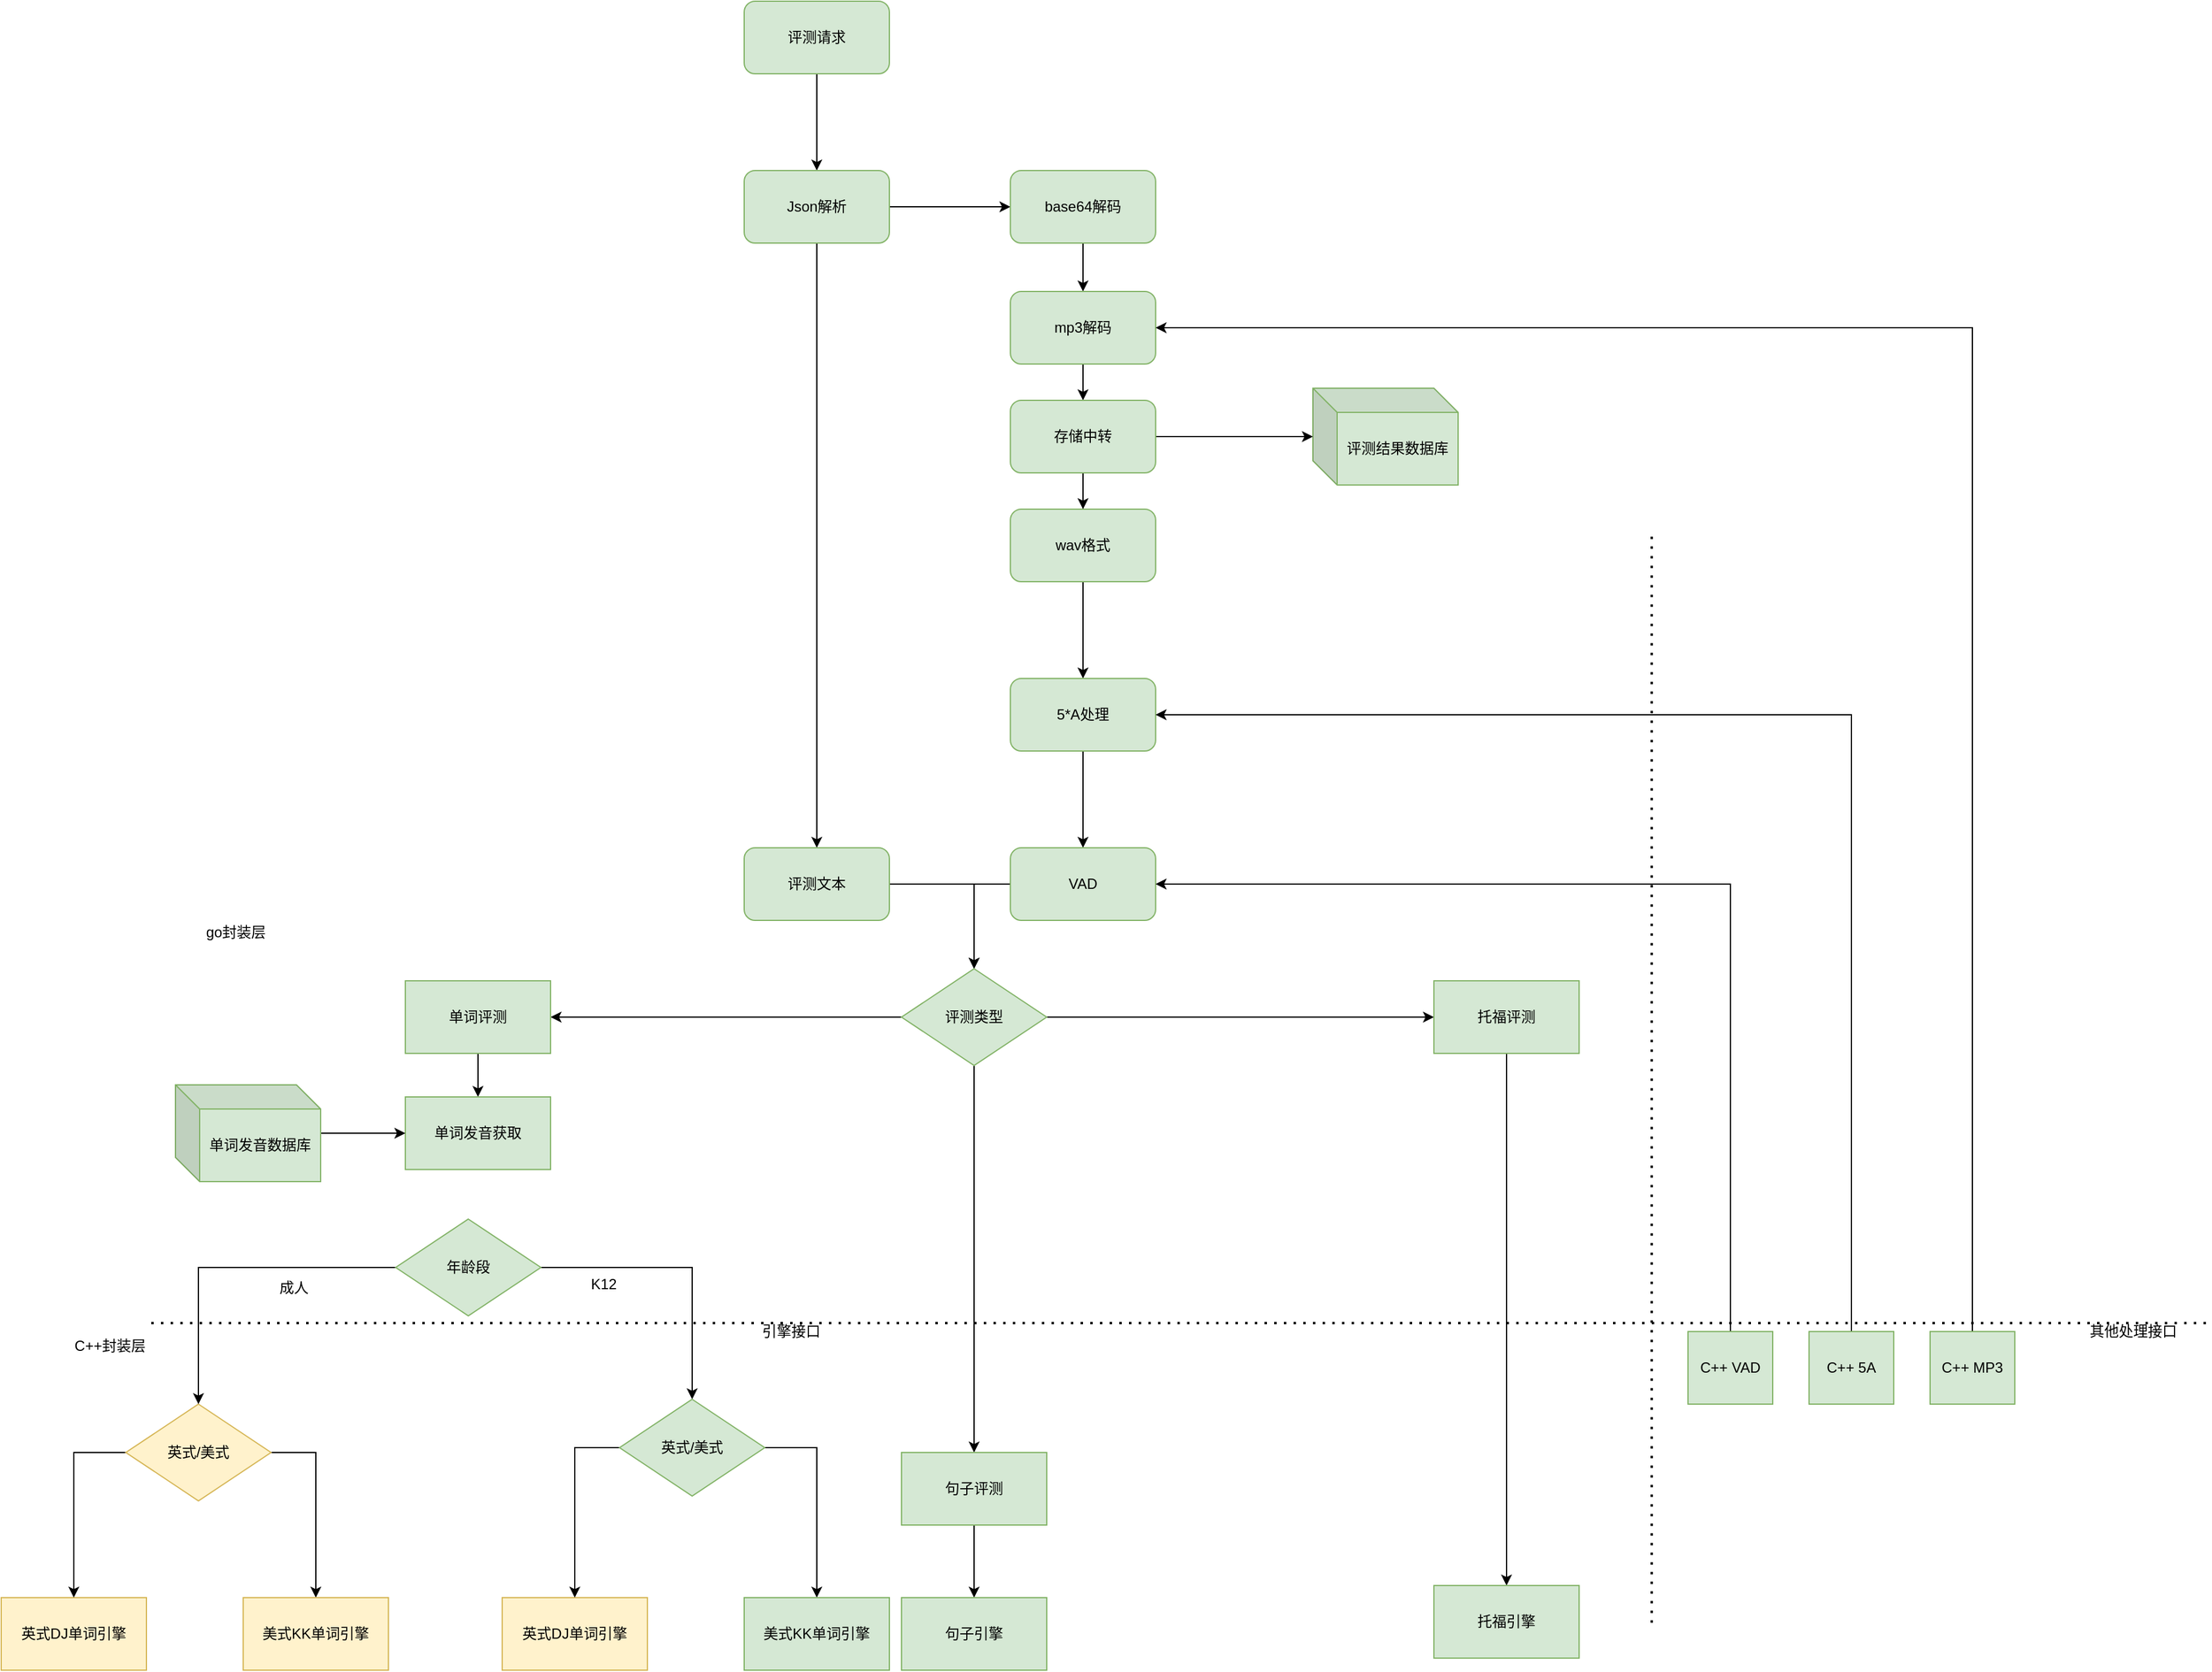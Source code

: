 <mxfile version="14.6.13" type="github">
  <diagram id="GKwxY_lBK4zhZFqIIOxg" name="Page-1">
    <mxGraphModel dx="4850" dy="780" grid="0" gridSize="10" guides="1" tooltips="1" connect="1" arrows="1" fold="1" page="1" pageScale="1" pageWidth="3300" pageHeight="4681" math="0" shadow="0">
      <root>
        <mxCell id="0" />
        <mxCell id="1" parent="0" />
        <mxCell id="vqaIO9CHBxHanWcZBEk2-3" value="" style="edgeStyle=orthogonalEdgeStyle;rounded=0;orthogonalLoop=1;jettySize=auto;html=1;" parent="1" source="vqaIO9CHBxHanWcZBEk2-1" target="vqaIO9CHBxHanWcZBEk2-2" edge="1">
          <mxGeometry relative="1" as="geometry" />
        </mxCell>
        <mxCell id="vqaIO9CHBxHanWcZBEk2-1" value="评测请求" style="rounded=1;whiteSpace=wrap;html=1;fillColor=#d5e8d4;strokeColor=#82b366;" parent="1" vertex="1">
          <mxGeometry x="490" y="190" width="120" height="60" as="geometry" />
        </mxCell>
        <mxCell id="vqaIO9CHBxHanWcZBEk2-5" value="" style="edgeStyle=orthogonalEdgeStyle;rounded=0;orthogonalLoop=1;jettySize=auto;html=1;" parent="1" source="vqaIO9CHBxHanWcZBEk2-2" target="vqaIO9CHBxHanWcZBEk2-4" edge="1">
          <mxGeometry relative="1" as="geometry" />
        </mxCell>
        <mxCell id="vqaIO9CHBxHanWcZBEk2-18" value="" style="edgeStyle=orthogonalEdgeStyle;rounded=0;orthogonalLoop=1;jettySize=auto;html=1;" parent="1" source="vqaIO9CHBxHanWcZBEk2-2" target="vqaIO9CHBxHanWcZBEk2-17" edge="1">
          <mxGeometry relative="1" as="geometry" />
        </mxCell>
        <mxCell id="vqaIO9CHBxHanWcZBEk2-2" value="Json解析" style="whiteSpace=wrap;html=1;rounded=1;fillColor=#d5e8d4;strokeColor=#82b366;" parent="1" vertex="1">
          <mxGeometry x="490" y="330" width="120" height="60" as="geometry" />
        </mxCell>
        <mxCell id="vqaIO9CHBxHanWcZBEk2-7" value="" style="edgeStyle=orthogonalEdgeStyle;rounded=0;orthogonalLoop=1;jettySize=auto;html=1;" parent="1" source="vqaIO9CHBxHanWcZBEk2-4" target="vqaIO9CHBxHanWcZBEk2-6" edge="1">
          <mxGeometry relative="1" as="geometry" />
        </mxCell>
        <mxCell id="vqaIO9CHBxHanWcZBEk2-4" value="base64解码" style="rounded=1;whiteSpace=wrap;html=1;fillColor=#d5e8d4;strokeColor=#82b366;" parent="1" vertex="1">
          <mxGeometry x="710" y="330" width="120" height="60" as="geometry" />
        </mxCell>
        <mxCell id="bhSyaD4v2kzt_ue01UzE-8" style="edgeStyle=orthogonalEdgeStyle;rounded=0;orthogonalLoop=1;jettySize=auto;html=1;entryX=0.5;entryY=0;entryDx=0;entryDy=0;" edge="1" parent="1" source="vqaIO9CHBxHanWcZBEk2-6" target="bhSyaD4v2kzt_ue01UzE-7">
          <mxGeometry relative="1" as="geometry" />
        </mxCell>
        <mxCell id="vqaIO9CHBxHanWcZBEk2-6" value="mp3解码" style="whiteSpace=wrap;html=1;rounded=1;fillColor=#d5e8d4;strokeColor=#82b366;" parent="1" vertex="1">
          <mxGeometry x="710" y="430" width="120" height="60" as="geometry" />
        </mxCell>
        <mxCell id="vqaIO9CHBxHanWcZBEk2-8" value="评测结果数据库" style="shape=cube;whiteSpace=wrap;html=1;boundedLbl=1;backgroundOutline=1;darkOpacity=0.05;darkOpacity2=0.1;fillColor=#d5e8d4;strokeColor=#82b366;" parent="1" vertex="1">
          <mxGeometry x="960" y="510" width="120" height="80" as="geometry" />
        </mxCell>
        <mxCell id="vqaIO9CHBxHanWcZBEk2-10" value="" style="endArrow=none;dashed=1;html=1;dashPattern=1 3;strokeWidth=2;" parent="1" edge="1">
          <mxGeometry width="50" height="50" relative="1" as="geometry">
            <mxPoint y="1283" as="sourcePoint" />
            <mxPoint x="1700" y="1283" as="targetPoint" />
          </mxGeometry>
        </mxCell>
        <mxCell id="vqaIO9CHBxHanWcZBEk2-14" value="" style="edgeStyle=orthogonalEdgeStyle;rounded=0;orthogonalLoop=1;jettySize=auto;html=1;" parent="1" source="vqaIO9CHBxHanWcZBEk2-11" target="vqaIO9CHBxHanWcZBEk2-13" edge="1">
          <mxGeometry relative="1" as="geometry" />
        </mxCell>
        <mxCell id="vqaIO9CHBxHanWcZBEk2-11" value="wav格式" style="whiteSpace=wrap;html=1;rounded=1;fillColor=#d5e8d4;strokeColor=#82b366;" parent="1" vertex="1">
          <mxGeometry x="710" y="610" width="120" height="60" as="geometry" />
        </mxCell>
        <mxCell id="vqaIO9CHBxHanWcZBEk2-16" value="" style="edgeStyle=orthogonalEdgeStyle;rounded=0;orthogonalLoop=1;jettySize=auto;html=1;" parent="1" source="vqaIO9CHBxHanWcZBEk2-13" target="vqaIO9CHBxHanWcZBEk2-15" edge="1">
          <mxGeometry relative="1" as="geometry" />
        </mxCell>
        <mxCell id="vqaIO9CHBxHanWcZBEk2-13" value="5*A处理" style="whiteSpace=wrap;html=1;rounded=1;fillColor=#d5e8d4;strokeColor=#82b366;" parent="1" vertex="1">
          <mxGeometry x="710" y="750" width="120" height="60" as="geometry" />
        </mxCell>
        <mxCell id="vqaIO9CHBxHanWcZBEk2-21" style="edgeStyle=orthogonalEdgeStyle;rounded=0;orthogonalLoop=1;jettySize=auto;html=1;entryX=0.5;entryY=0;entryDx=0;entryDy=0;" parent="1" source="vqaIO9CHBxHanWcZBEk2-15" target="vqaIO9CHBxHanWcZBEk2-19" edge="1">
          <mxGeometry relative="1" as="geometry">
            <Array as="points">
              <mxPoint x="680" y="920" />
            </Array>
          </mxGeometry>
        </mxCell>
        <mxCell id="vqaIO9CHBxHanWcZBEk2-15" value="VAD" style="whiteSpace=wrap;html=1;rounded=1;fillColor=#d5e8d4;strokeColor=#82b366;" parent="1" vertex="1">
          <mxGeometry x="710" y="890" width="120" height="60" as="geometry" />
        </mxCell>
        <mxCell id="vqaIO9CHBxHanWcZBEk2-20" style="edgeStyle=orthogonalEdgeStyle;rounded=0;orthogonalLoop=1;jettySize=auto;html=1;entryX=0.5;entryY=0;entryDx=0;entryDy=0;" parent="1" source="vqaIO9CHBxHanWcZBEk2-17" target="vqaIO9CHBxHanWcZBEk2-19" edge="1">
          <mxGeometry relative="1" as="geometry" />
        </mxCell>
        <mxCell id="vqaIO9CHBxHanWcZBEk2-17" value="评测文本" style="whiteSpace=wrap;html=1;rounded=1;fillColor=#d5e8d4;strokeColor=#82b366;" parent="1" vertex="1">
          <mxGeometry x="490" y="890" width="120" height="60" as="geometry" />
        </mxCell>
        <mxCell id="vqaIO9CHBxHanWcZBEk2-23" value="" style="edgeStyle=orthogonalEdgeStyle;rounded=0;orthogonalLoop=1;jettySize=auto;html=1;" parent="1" source="vqaIO9CHBxHanWcZBEk2-19" target="vqaIO9CHBxHanWcZBEk2-22" edge="1">
          <mxGeometry relative="1" as="geometry" />
        </mxCell>
        <mxCell id="vqaIO9CHBxHanWcZBEk2-25" value="" style="edgeStyle=orthogonalEdgeStyle;rounded=0;orthogonalLoop=1;jettySize=auto;html=1;exitX=0.5;exitY=1;exitDx=0;exitDy=0;" parent="1" source="vqaIO9CHBxHanWcZBEk2-19" target="vqaIO9CHBxHanWcZBEk2-24" edge="1">
          <mxGeometry relative="1" as="geometry" />
        </mxCell>
        <mxCell id="vqaIO9CHBxHanWcZBEk2-27" value="" style="edgeStyle=orthogonalEdgeStyle;rounded=0;orthogonalLoop=1;jettySize=auto;html=1;" parent="1" source="vqaIO9CHBxHanWcZBEk2-19" target="vqaIO9CHBxHanWcZBEk2-26" edge="1">
          <mxGeometry relative="1" as="geometry" />
        </mxCell>
        <mxCell id="vqaIO9CHBxHanWcZBEk2-19" value="评测类型" style="rhombus;whiteSpace=wrap;html=1;fillColor=#d5e8d4;strokeColor=#82b366;" parent="1" vertex="1">
          <mxGeometry x="620" y="990" width="120" height="80" as="geometry" />
        </mxCell>
        <mxCell id="bhSyaD4v2kzt_ue01UzE-19" value="" style="edgeStyle=orthogonalEdgeStyle;rounded=0;orthogonalLoop=1;jettySize=auto;html=1;" edge="1" parent="1" source="vqaIO9CHBxHanWcZBEk2-22">
          <mxGeometry relative="1" as="geometry">
            <mxPoint x="270" y="1096" as="targetPoint" />
          </mxGeometry>
        </mxCell>
        <mxCell id="vqaIO9CHBxHanWcZBEk2-22" value="单词评测" style="whiteSpace=wrap;html=1;fillColor=#d5e8d4;strokeColor=#82b366;" parent="1" vertex="1">
          <mxGeometry x="210" y="1000" width="120" height="60" as="geometry" />
        </mxCell>
        <mxCell id="vqaIO9CHBxHanWcZBEk2-37" value="" style="edgeStyle=orthogonalEdgeStyle;rounded=0;orthogonalLoop=1;jettySize=auto;html=1;" parent="1" source="vqaIO9CHBxHanWcZBEk2-24" target="vqaIO9CHBxHanWcZBEk2-36" edge="1">
          <mxGeometry relative="1" as="geometry" />
        </mxCell>
        <mxCell id="vqaIO9CHBxHanWcZBEk2-24" value="句子评测" style="whiteSpace=wrap;html=1;fillColor=#d5e8d4;strokeColor=#82b366;" parent="1" vertex="1">
          <mxGeometry x="620" y="1390" width="120" height="60" as="geometry" />
        </mxCell>
        <mxCell id="vqaIO9CHBxHanWcZBEk2-39" value="" style="edgeStyle=orthogonalEdgeStyle;rounded=0;orthogonalLoop=1;jettySize=auto;html=1;" parent="1" source="vqaIO9CHBxHanWcZBEk2-26" target="vqaIO9CHBxHanWcZBEk2-38" edge="1">
          <mxGeometry relative="1" as="geometry" />
        </mxCell>
        <mxCell id="vqaIO9CHBxHanWcZBEk2-26" value="托福评测" style="whiteSpace=wrap;html=1;fillColor=#d5e8d4;strokeColor=#82b366;" parent="1" vertex="1">
          <mxGeometry x="1060" y="1000" width="120" height="60" as="geometry" />
        </mxCell>
        <mxCell id="vqaIO9CHBxHanWcZBEk2-30" value="单词发音获取" style="whiteSpace=wrap;html=1;fillColor=#d5e8d4;strokeColor=#82b366;" parent="1" vertex="1">
          <mxGeometry x="210" y="1096" width="120" height="60" as="geometry" />
        </mxCell>
        <mxCell id="vqaIO9CHBxHanWcZBEk2-32" value="go封装层" style="text;html=1;strokeColor=none;fillColor=none;align=center;verticalAlign=middle;whiteSpace=wrap;rounded=0;" parent="1" vertex="1">
          <mxGeometry x="10" y="950" width="120" height="20" as="geometry" />
        </mxCell>
        <mxCell id="vqaIO9CHBxHanWcZBEk2-33" value="C++封装层" style="text;html=1;strokeColor=none;fillColor=none;align=center;verticalAlign=middle;whiteSpace=wrap;rounded=0;" parent="1" vertex="1">
          <mxGeometry x="-94" y="1292" width="120" height="20" as="geometry" />
        </mxCell>
        <mxCell id="vqaIO9CHBxHanWcZBEk2-34" value="英式DJ单词引擎" style="whiteSpace=wrap;html=1;fillColor=#fff2cc;strokeColor=#d6b656;" parent="1" vertex="1">
          <mxGeometry x="-124" y="1510" width="120" height="60" as="geometry" />
        </mxCell>
        <mxCell id="vqaIO9CHBxHanWcZBEk2-36" value="句子引擎" style="whiteSpace=wrap;html=1;fillColor=#d5e8d4;strokeColor=#82b366;" parent="1" vertex="1">
          <mxGeometry x="620" y="1510" width="120" height="60" as="geometry" />
        </mxCell>
        <mxCell id="vqaIO9CHBxHanWcZBEk2-38" value="托福引擎" style="whiteSpace=wrap;html=1;fillColor=#d5e8d4;strokeColor=#82b366;" parent="1" vertex="1">
          <mxGeometry x="1060" y="1500" width="120" height="60" as="geometry" />
        </mxCell>
        <mxCell id="vqaIO9CHBxHanWcZBEk2-41" style="edgeStyle=orthogonalEdgeStyle;rounded=0;orthogonalLoop=1;jettySize=auto;html=1;entryX=0;entryY=0.5;entryDx=0;entryDy=0;" parent="1" source="vqaIO9CHBxHanWcZBEk2-40" target="vqaIO9CHBxHanWcZBEk2-30" edge="1">
          <mxGeometry relative="1" as="geometry" />
        </mxCell>
        <mxCell id="vqaIO9CHBxHanWcZBEk2-40" value="单词发音数据库" style="shape=cube;whiteSpace=wrap;html=1;boundedLbl=1;backgroundOutline=1;darkOpacity=0.05;darkOpacity2=0.1;fillColor=#d5e8d4;strokeColor=#82b366;" parent="1" vertex="1">
          <mxGeometry x="20" y="1086" width="120" height="80" as="geometry" />
        </mxCell>
        <mxCell id="xHismG0nSTA8H6pdzuH0-1" value="" style="endArrow=none;dashed=1;html=1;dashPattern=1 3;strokeWidth=2;" parent="1" edge="1">
          <mxGeometry width="50" height="50" relative="1" as="geometry">
            <mxPoint x="1240" y="1530.8" as="sourcePoint" />
            <mxPoint x="1240" y="630" as="targetPoint" />
          </mxGeometry>
        </mxCell>
        <mxCell id="xHismG0nSTA8H6pdzuH0-2" value="引擎接口" style="text;html=1;strokeColor=none;fillColor=none;align=center;verticalAlign=middle;whiteSpace=wrap;rounded=0;" parent="1" vertex="1">
          <mxGeometry x="469" y="1280" width="120" height="20" as="geometry" />
        </mxCell>
        <mxCell id="xHismG0nSTA8H6pdzuH0-3" value="其他处理接口" style="text;html=1;strokeColor=none;fillColor=none;align=center;verticalAlign=middle;whiteSpace=wrap;rounded=0;" parent="1" vertex="1">
          <mxGeometry x="1578" y="1280" width="120" height="20" as="geometry" />
        </mxCell>
        <mxCell id="bhSyaD4v2kzt_ue01UzE-3" style="edgeStyle=orthogonalEdgeStyle;rounded=0;orthogonalLoop=1;jettySize=auto;html=1;entryX=0.5;entryY=0;entryDx=0;entryDy=0;exitX=0;exitY=0.5;exitDx=0;exitDy=0;" edge="1" parent="1" source="bhSyaD4v2kzt_ue01UzE-1" target="vqaIO9CHBxHanWcZBEk2-34">
          <mxGeometry relative="1" as="geometry" />
        </mxCell>
        <mxCell id="bhSyaD4v2kzt_ue01UzE-17" style="edgeStyle=orthogonalEdgeStyle;rounded=0;orthogonalLoop=1;jettySize=auto;html=1;exitX=1;exitY=0.5;exitDx=0;exitDy=0;" edge="1" parent="1" source="bhSyaD4v2kzt_ue01UzE-1" target="bhSyaD4v2kzt_ue01UzE-4">
          <mxGeometry relative="1" as="geometry" />
        </mxCell>
        <mxCell id="bhSyaD4v2kzt_ue01UzE-1" value="英式/美式" style="rhombus;whiteSpace=wrap;html=1;fillColor=#fff2cc;strokeColor=#d6b656;" vertex="1" parent="1">
          <mxGeometry x="-21" y="1350" width="120" height="80" as="geometry" />
        </mxCell>
        <mxCell id="bhSyaD4v2kzt_ue01UzE-4" value="美式KK单词引擎" style="whiteSpace=wrap;html=1;fillColor=#fff2cc;strokeColor=#d6b656;" vertex="1" parent="1">
          <mxGeometry x="76" y="1510" width="120" height="60" as="geometry" />
        </mxCell>
        <mxCell id="bhSyaD4v2kzt_ue01UzE-9" style="edgeStyle=orthogonalEdgeStyle;rounded=0;orthogonalLoop=1;jettySize=auto;html=1;entryX=0.5;entryY=0;entryDx=0;entryDy=0;" edge="1" parent="1" source="bhSyaD4v2kzt_ue01UzE-7" target="vqaIO9CHBxHanWcZBEk2-11">
          <mxGeometry relative="1" as="geometry" />
        </mxCell>
        <mxCell id="bhSyaD4v2kzt_ue01UzE-10" style="edgeStyle=orthogonalEdgeStyle;rounded=0;orthogonalLoop=1;jettySize=auto;html=1;" edge="1" parent="1" source="bhSyaD4v2kzt_ue01UzE-7" target="vqaIO9CHBxHanWcZBEk2-8">
          <mxGeometry relative="1" as="geometry" />
        </mxCell>
        <mxCell id="bhSyaD4v2kzt_ue01UzE-7" value="存储中转" style="whiteSpace=wrap;html=1;rounded=1;fillColor=#d5e8d4;strokeColor=#82b366;" vertex="1" parent="1">
          <mxGeometry x="710" y="520" width="120" height="60" as="geometry" />
        </mxCell>
        <mxCell id="bhSyaD4v2kzt_ue01UzE-16" style="edgeStyle=orthogonalEdgeStyle;rounded=0;orthogonalLoop=1;jettySize=auto;html=1;entryX=1;entryY=0.5;entryDx=0;entryDy=0;" edge="1" parent="1" source="bhSyaD4v2kzt_ue01UzE-11" target="vqaIO9CHBxHanWcZBEk2-6">
          <mxGeometry relative="1" as="geometry">
            <Array as="points">
              <mxPoint x="1505" y="460" />
            </Array>
          </mxGeometry>
        </mxCell>
        <mxCell id="bhSyaD4v2kzt_ue01UzE-11" value="C++ MP3" style="whiteSpace=wrap;html=1;fillColor=#d5e8d4;strokeColor=#82b366;" vertex="1" parent="1">
          <mxGeometry x="1470" y="1290" width="70" height="60" as="geometry" />
        </mxCell>
        <mxCell id="bhSyaD4v2kzt_ue01UzE-14" style="edgeStyle=orthogonalEdgeStyle;rounded=0;orthogonalLoop=1;jettySize=auto;html=1;entryX=1;entryY=0.5;entryDx=0;entryDy=0;" edge="1" parent="1" source="bhSyaD4v2kzt_ue01UzE-12" target="vqaIO9CHBxHanWcZBEk2-15">
          <mxGeometry relative="1" as="geometry">
            <Array as="points">
              <mxPoint x="1305" y="920" />
            </Array>
          </mxGeometry>
        </mxCell>
        <mxCell id="bhSyaD4v2kzt_ue01UzE-12" value="C++ VAD" style="whiteSpace=wrap;html=1;fillColor=#d5e8d4;strokeColor=#82b366;" vertex="1" parent="1">
          <mxGeometry x="1270" y="1290" width="70" height="60" as="geometry" />
        </mxCell>
        <mxCell id="bhSyaD4v2kzt_ue01UzE-15" style="edgeStyle=orthogonalEdgeStyle;rounded=0;orthogonalLoop=1;jettySize=auto;html=1;entryX=1;entryY=0.5;entryDx=0;entryDy=0;" edge="1" parent="1" source="bhSyaD4v2kzt_ue01UzE-13" target="vqaIO9CHBxHanWcZBEk2-13">
          <mxGeometry relative="1" as="geometry">
            <Array as="points">
              <mxPoint x="1405" y="780" />
            </Array>
          </mxGeometry>
        </mxCell>
        <mxCell id="bhSyaD4v2kzt_ue01UzE-13" value="C++ 5A" style="whiteSpace=wrap;html=1;fillColor=#d5e8d4;strokeColor=#82b366;" vertex="1" parent="1">
          <mxGeometry x="1370" y="1290" width="70" height="60" as="geometry" />
        </mxCell>
        <mxCell id="bhSyaD4v2kzt_ue01UzE-26" style="edgeStyle=orthogonalEdgeStyle;rounded=0;orthogonalLoop=1;jettySize=auto;html=1;entryX=0.5;entryY=0;entryDx=0;entryDy=0;" edge="1" parent="1" source="bhSyaD4v2kzt_ue01UzE-18" target="bhSyaD4v2kzt_ue01UzE-24">
          <mxGeometry relative="1" as="geometry" />
        </mxCell>
        <mxCell id="bhSyaD4v2kzt_ue01UzE-27" style="edgeStyle=orthogonalEdgeStyle;rounded=0;orthogonalLoop=1;jettySize=auto;html=1;" edge="1" parent="1" source="bhSyaD4v2kzt_ue01UzE-18" target="bhSyaD4v2kzt_ue01UzE-1">
          <mxGeometry relative="1" as="geometry" />
        </mxCell>
        <mxCell id="bhSyaD4v2kzt_ue01UzE-18" value="年龄段" style="rhombus;whiteSpace=wrap;html=1;fillColor=#d5e8d4;strokeColor=#82b366;" vertex="1" parent="1">
          <mxGeometry x="202" y="1197" width="120" height="80" as="geometry" />
        </mxCell>
        <mxCell id="bhSyaD4v2kzt_ue01UzE-21" value="英式DJ单词引擎" style="whiteSpace=wrap;html=1;fillColor=#fff2cc;strokeColor=#d6b656;" vertex="1" parent="1">
          <mxGeometry x="290" y="1510" width="120" height="60" as="geometry" />
        </mxCell>
        <mxCell id="bhSyaD4v2kzt_ue01UzE-22" style="edgeStyle=orthogonalEdgeStyle;rounded=0;orthogonalLoop=1;jettySize=auto;html=1;entryX=0.5;entryY=0;entryDx=0;entryDy=0;exitX=0;exitY=0.5;exitDx=0;exitDy=0;" edge="1" parent="1" source="bhSyaD4v2kzt_ue01UzE-24" target="bhSyaD4v2kzt_ue01UzE-21">
          <mxGeometry relative="1" as="geometry" />
        </mxCell>
        <mxCell id="bhSyaD4v2kzt_ue01UzE-23" style="edgeStyle=orthogonalEdgeStyle;rounded=0;orthogonalLoop=1;jettySize=auto;html=1;exitX=1;exitY=0.5;exitDx=0;exitDy=0;" edge="1" parent="1" source="bhSyaD4v2kzt_ue01UzE-24" target="bhSyaD4v2kzt_ue01UzE-25">
          <mxGeometry relative="1" as="geometry" />
        </mxCell>
        <mxCell id="bhSyaD4v2kzt_ue01UzE-24" value="英式/美式" style="rhombus;whiteSpace=wrap;html=1;fillColor=#d5e8d4;strokeColor=#82b366;" vertex="1" parent="1">
          <mxGeometry x="387" y="1346" width="120" height="80" as="geometry" />
        </mxCell>
        <mxCell id="bhSyaD4v2kzt_ue01UzE-25" value="美式KK单词引擎" style="whiteSpace=wrap;html=1;fillColor=#d5e8d4;strokeColor=#82b366;" vertex="1" parent="1">
          <mxGeometry x="490" y="1510" width="120" height="60" as="geometry" />
        </mxCell>
        <mxCell id="bhSyaD4v2kzt_ue01UzE-28" value="成人" style="text;html=1;strokeColor=none;fillColor=none;align=center;verticalAlign=middle;whiteSpace=wrap;rounded=0;" vertex="1" parent="1">
          <mxGeometry x="58" y="1244" width="120" height="20" as="geometry" />
        </mxCell>
        <mxCell id="bhSyaD4v2kzt_ue01UzE-29" value="K12" style="text;html=1;strokeColor=none;fillColor=none;align=center;verticalAlign=middle;whiteSpace=wrap;rounded=0;" vertex="1" parent="1">
          <mxGeometry x="314" y="1241" width="120" height="20" as="geometry" />
        </mxCell>
      </root>
    </mxGraphModel>
  </diagram>
</mxfile>

